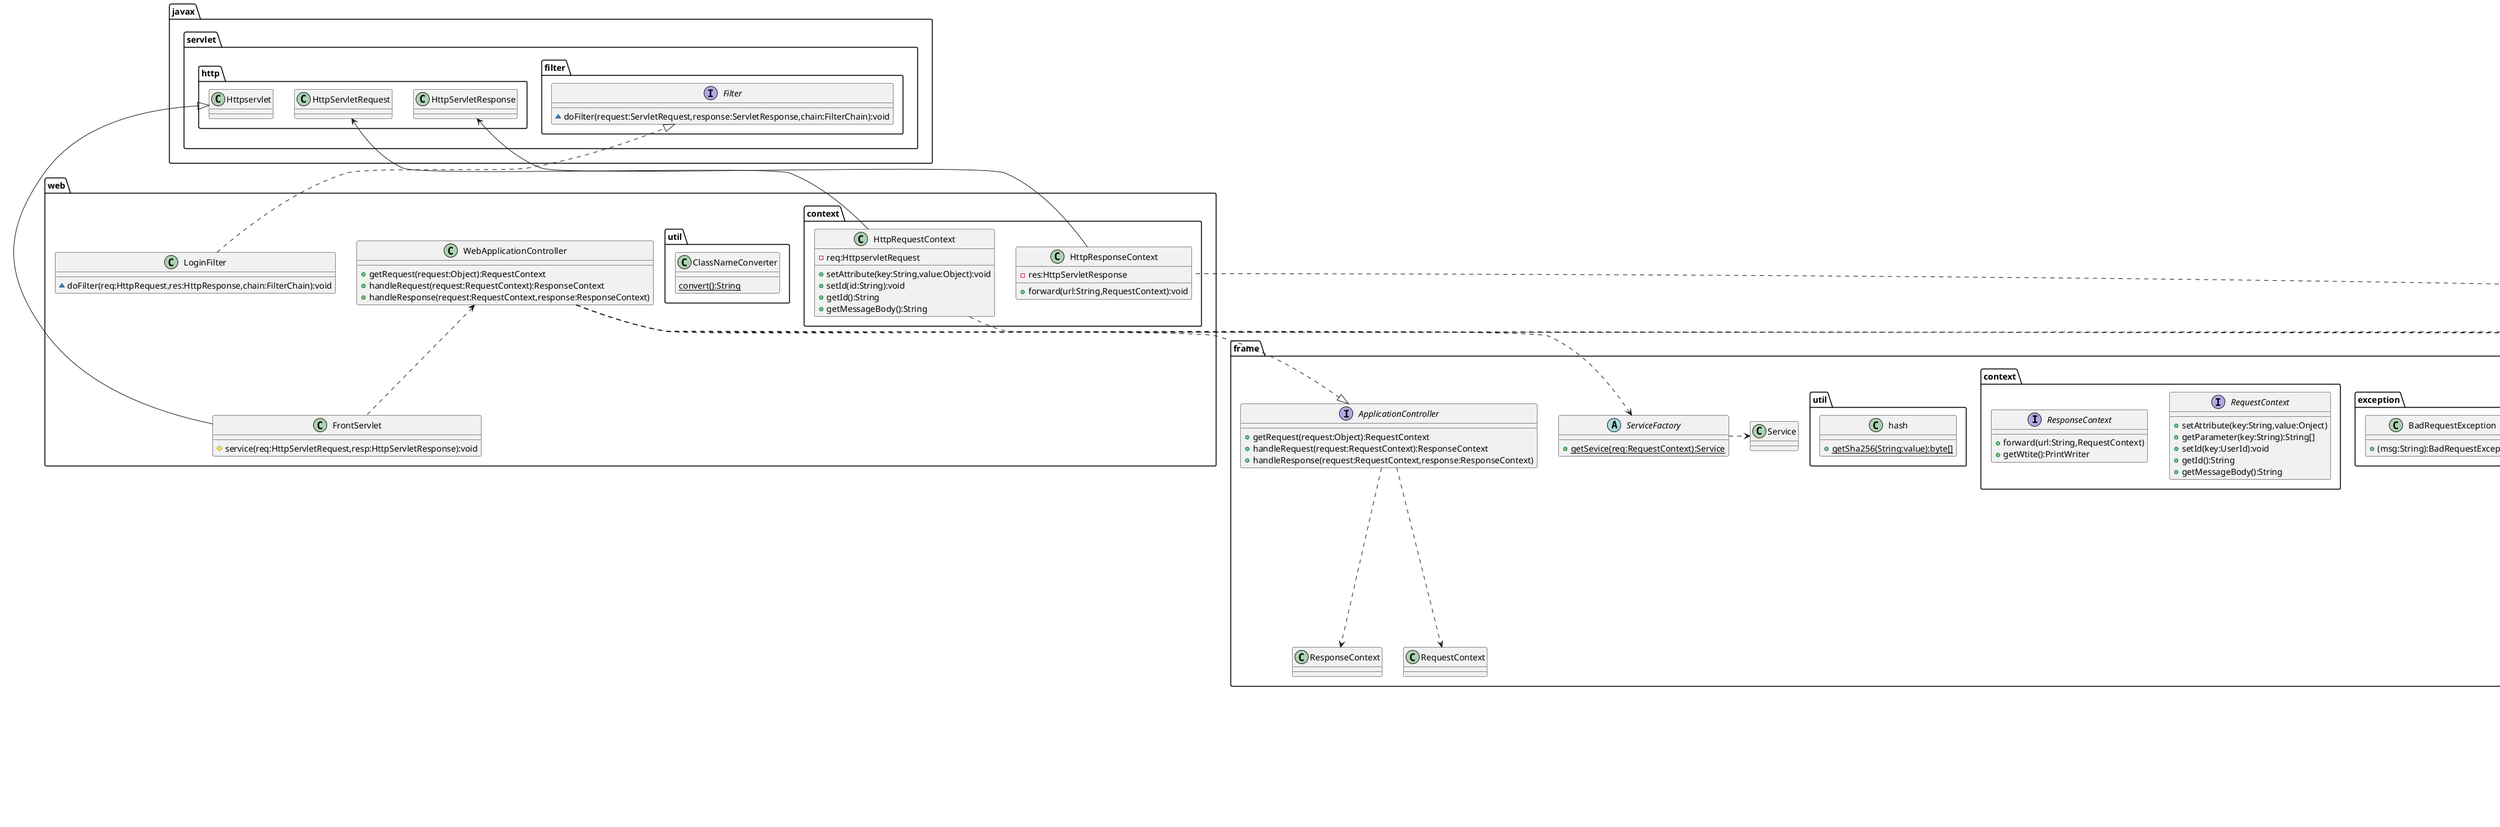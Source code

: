@startuml
top to bottom direction
package javax.servlet{
    package http{
        class Httpservlet
        class HttpServletRequest
        class HttpServletResponse
    }
    package filter{
        interface Filter{
            ~ doFilter(request:ServletRequest,response:ServletResponse,chain:FilterChain):void
        }
    }
}

package web{
    class WebApplicationController{
        + getRequest(request:Object):RequestContext
        + handleRequest(request:RequestContext):ResponseContext
        + handleResponse(request:RequestContext,response:ResponseContext)
    }
    class LoginFilter{
        ~ doFilter(req:HttpRequest,res:HttpResponse,chain:FilterChain):void
    }
    class FrontServlet{
        # service(req:HttpServletRequest,resp:HttpServletResponse):void
    }
    package context{
        class HttpRequestContext{
            - req:HttpservletRequest
            + setAttribute(key:String,value:Object):void
            + setId(id:String):void
            + getId():String
            + getMessageBody():String
        }
        class HttpResponseContext{
            - res:HttpServletResponse
            + forward(url:String,RequestContext):void
        }
    }
    WebApplicationController <.. FrontServlet
    package util{
        class ClassNameConverter{
            {static} convert():String
        }
    }
}

package frame{

    package exception{
        note "404" as e404
        class NotFoundException{
            + NotFoundException(msg:String):NotFoundException
        }
        NotFoundException . e404
        note "405" as e405
        class MethodNotAllowedException{
            + MethodNotAllowedException(msg:String):MethodNotAllowedException
        }
        MethodNotAllowedException . e405
        note "400" as e400
        class BadRequestException{
            + (msg:String):BadRequestException
        }
        BadRequestException . e400
    }
    interface ApplicationController{
        + getRequest(request:Object):RequestContext
        + handleRequest(request:RequestContext):ResponseContext
        + handleResponse(request:RequestContext,response:ResponseContext)
    }
    ApplicationController ..> RequestContext
    ApplicationController ..> ResponseContext
    abstract class ServiceFactory{
        + {static} getSevice(req:RequestContext):Service
    }
    ServiceFactory .> Service
    package context{
        interface RequestContext{
            + setAttribute(key:String,value:Onject)
            + getParameter(key:String):String[]
            + setId(key:UserId):void
            + getId():String
            + getMessageBody():String
        }
        interface ResponseContext{
            + forward(url:String,RequestContext)
            + getWtite():PrintWriter
        }
    }
    package util{
        class hash{
            + {static} getSha256(String:value):byte[]
        }
    }
}
    

    package db{
        package dao{
            abstract class dao{
                - getConnection():void
                + close():void
            }
            class UserInfoDao{
                + getScore(id:String):int
                + getPassword(id:String):byte[]
                + insert(user:UserBean):void
                + updatePassword(user:UserBean):void
                + updateScore(user:UserBean):void
            }
            class QuizDao{
                + selectQuiz(id:int):QuizBean
                + inset(quiz:QuizBean):void
            }
            class QuizDetailsDao{
                
            }
            class AnswerHistoryDao{

            }

            dao <|-- UserInfoDao
            dao <|-- QuizDao
            dao <|-- QuizDetailsDao
            dao <|-- AnswerHistoryDao

        }
        package bean{
            class UserBean{
                - id:String
                - password:byte[]
                + UserBean()
                + UserBean(id:String,password:byte[])
                + setId(id:String):void
                + setPassword(password:byte[]):void
            }
            class QuizBean{
                - id:int
                - title:String
                - creator:String
                - size:int
            }
            class QuizDetailBean{
                - quizId:int
                - question:String
                - choices:String
            }
            class AnswerHistoryBean{

            }
        }
        UserInfoDao ..> UserBean
        QuizDao ..> QuizBean
        QuizDetailsDao ..> QuizDetailBean
        QuizDetailsDao ..> QuizBean
        AnswerHistoryDao ..> AnswerHistoryBean
        AnswerHistoryDao ..> QuizBean
    }
package quizoo{
    package service{
        abstract class Service{
            + do(req:RequestContext,resResponseContext):void
        }
        package getter{
            class HistoryCreator{
                + do(req:RequestContext,res:ResponseContext):void
            }
            class AnswerHistory{
                + do(req:RequestContext,res:ResponseContext):void
            }
            class AccountGetter{
                + do(req:RequestContext,res:ResponseContext):void
            }
            package ajax{
                class QuizGetter{
                    + do(req:RequestContext,res:ResponseContext):void
                }
                class IdCheker{
                    + do(req:RequestContext,res:ResponseContext):void
                }
                class QuizListGetter{
                    + do(req:RequestContext,res:ResponseContext):void
                }
                class ScoreHistoryGetter{
                    + do(req:RequestContext,res:ResponseContext):void
                }
            }
        }
        package setter{
            class AnswerSubmitter{
                + do(req:RequestContext,res:ResponseContext):void
            }
            class QuizCreator{
                + do(req:RequestContext,res:ResponseContext):void
            }
            class NicknameChanger{
                + do(req:RequestContext,res:ResponseContext):void
            }
            class QuizChanger{
                + do(req:RequestContext,res:ResponseContext):void
            }
            class QuizDropper{
                + do(req:RequestContext,res:ResponseContext):void
            }
        }
        class Login{
            + do(req:RequestContext,resResponseContext):void
        }
        class Logout{
            + do(req:RequestContext,res:ResponseContext):void
        }
        class Signup{
            + do(req:RequestContext,res:ResponseContext):void
        }
        class AccountDropper{
            + do(req:RequestContext,res:ResponseContext):void
        }
    }
}
RequestContext <.. service
ResponseContext <.. service
Service <|-- service

HttpServletRequest <-- HttpRequestContext
HttpServletResponse <-- HttpResponseContext
ResponseContext <.. HttpResponseContext
RequestContext <.. HttpRequestContext
Httpservlet <|-- FrontServlet
ApplicationController <|.. WebApplicationController
WebApplicationController ..> RequestContext
WebApplicationController ..> ResponseContext
WebApplicationController ..> Service
WebApplicationController ..> ServiceFactory
LoginFilter ..|> Filter

@enduml